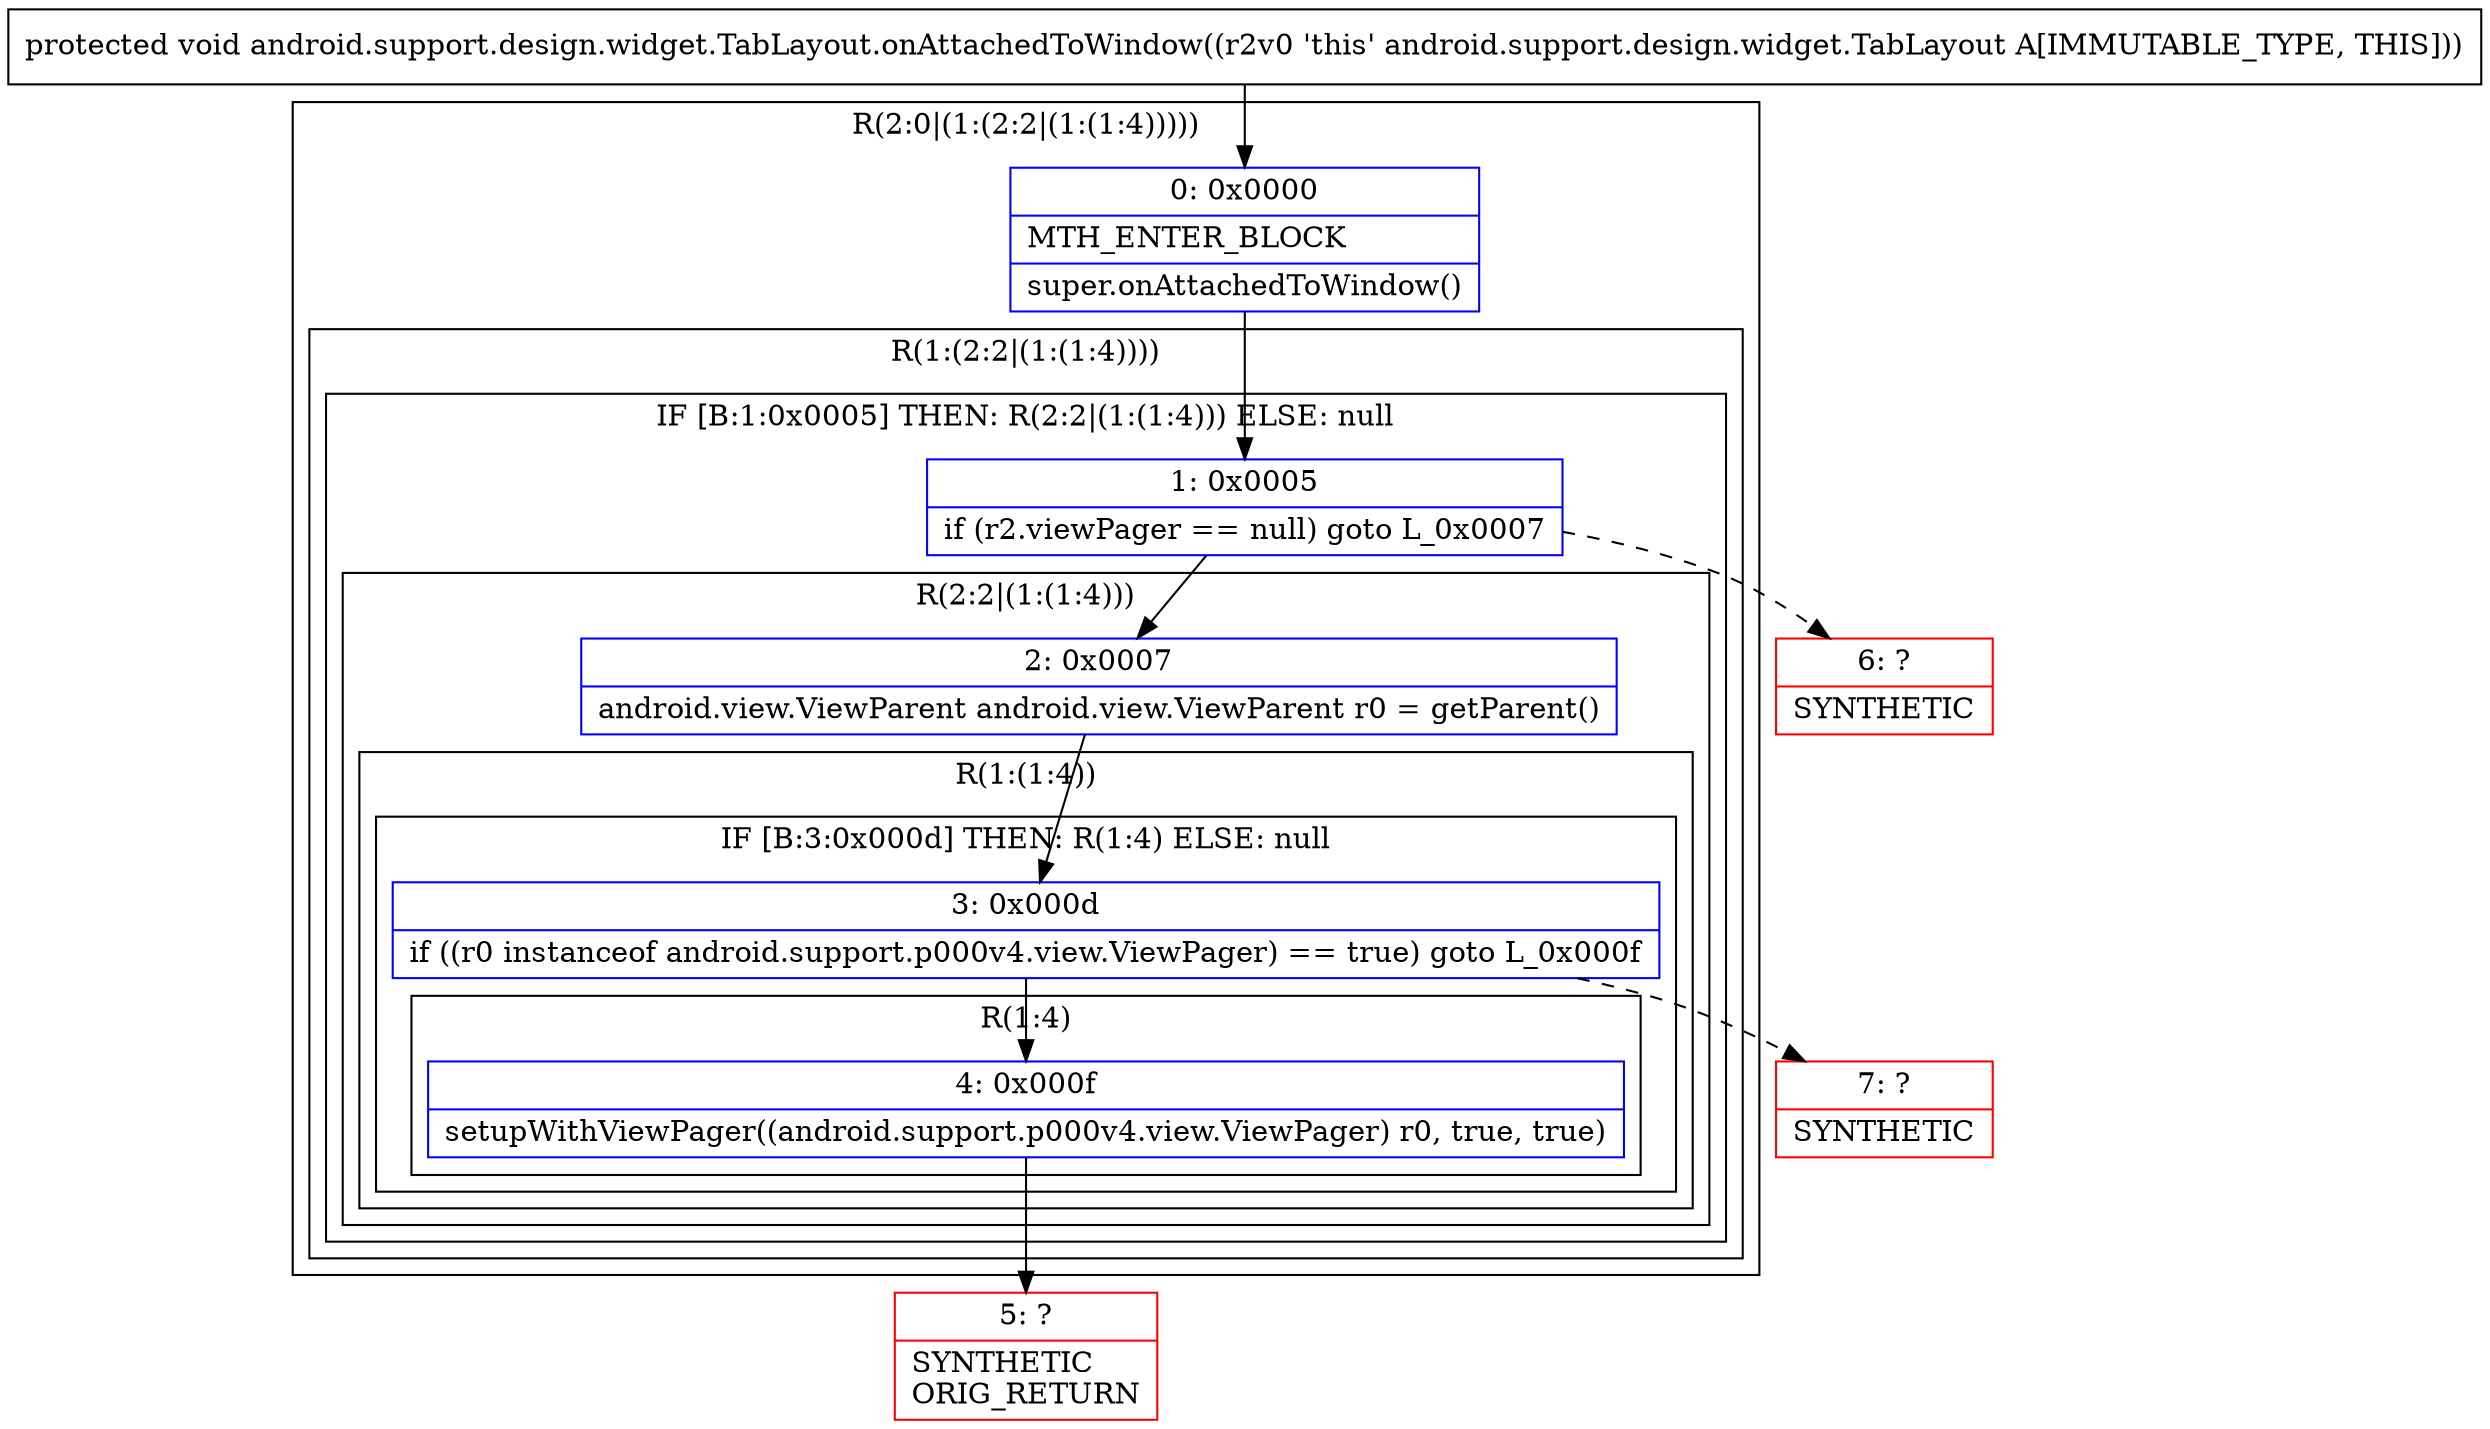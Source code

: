 digraph "CFG forandroid.support.design.widget.TabLayout.onAttachedToWindow()V" {
subgraph cluster_Region_420827229 {
label = "R(2:0|(1:(2:2|(1:(1:4)))))";
node [shape=record,color=blue];
Node_0 [shape=record,label="{0\:\ 0x0000|MTH_ENTER_BLOCK\l|super.onAttachedToWindow()\l}"];
subgraph cluster_Region_818197350 {
label = "R(1:(2:2|(1:(1:4))))";
node [shape=record,color=blue];
subgraph cluster_IfRegion_1644921167 {
label = "IF [B:1:0x0005] THEN: R(2:2|(1:(1:4))) ELSE: null";
node [shape=record,color=blue];
Node_1 [shape=record,label="{1\:\ 0x0005|if (r2.viewPager == null) goto L_0x0007\l}"];
subgraph cluster_Region_1876730052 {
label = "R(2:2|(1:(1:4)))";
node [shape=record,color=blue];
Node_2 [shape=record,label="{2\:\ 0x0007|android.view.ViewParent android.view.ViewParent r0 = getParent()\l}"];
subgraph cluster_Region_1899753852 {
label = "R(1:(1:4))";
node [shape=record,color=blue];
subgraph cluster_IfRegion_1180914187 {
label = "IF [B:3:0x000d] THEN: R(1:4) ELSE: null";
node [shape=record,color=blue];
Node_3 [shape=record,label="{3\:\ 0x000d|if ((r0 instanceof android.support.p000v4.view.ViewPager) == true) goto L_0x000f\l}"];
subgraph cluster_Region_860083576 {
label = "R(1:4)";
node [shape=record,color=blue];
Node_4 [shape=record,label="{4\:\ 0x000f|setupWithViewPager((android.support.p000v4.view.ViewPager) r0, true, true)\l}"];
}
}
}
}
}
}
}
Node_5 [shape=record,color=red,label="{5\:\ ?|SYNTHETIC\lORIG_RETURN\l}"];
Node_6 [shape=record,color=red,label="{6\:\ ?|SYNTHETIC\l}"];
Node_7 [shape=record,color=red,label="{7\:\ ?|SYNTHETIC\l}"];
MethodNode[shape=record,label="{protected void android.support.design.widget.TabLayout.onAttachedToWindow((r2v0 'this' android.support.design.widget.TabLayout A[IMMUTABLE_TYPE, THIS])) }"];
MethodNode -> Node_0;
Node_0 -> Node_1;
Node_1 -> Node_2;
Node_1 -> Node_6[style=dashed];
Node_2 -> Node_3;
Node_3 -> Node_4;
Node_3 -> Node_7[style=dashed];
Node_4 -> Node_5;
}

